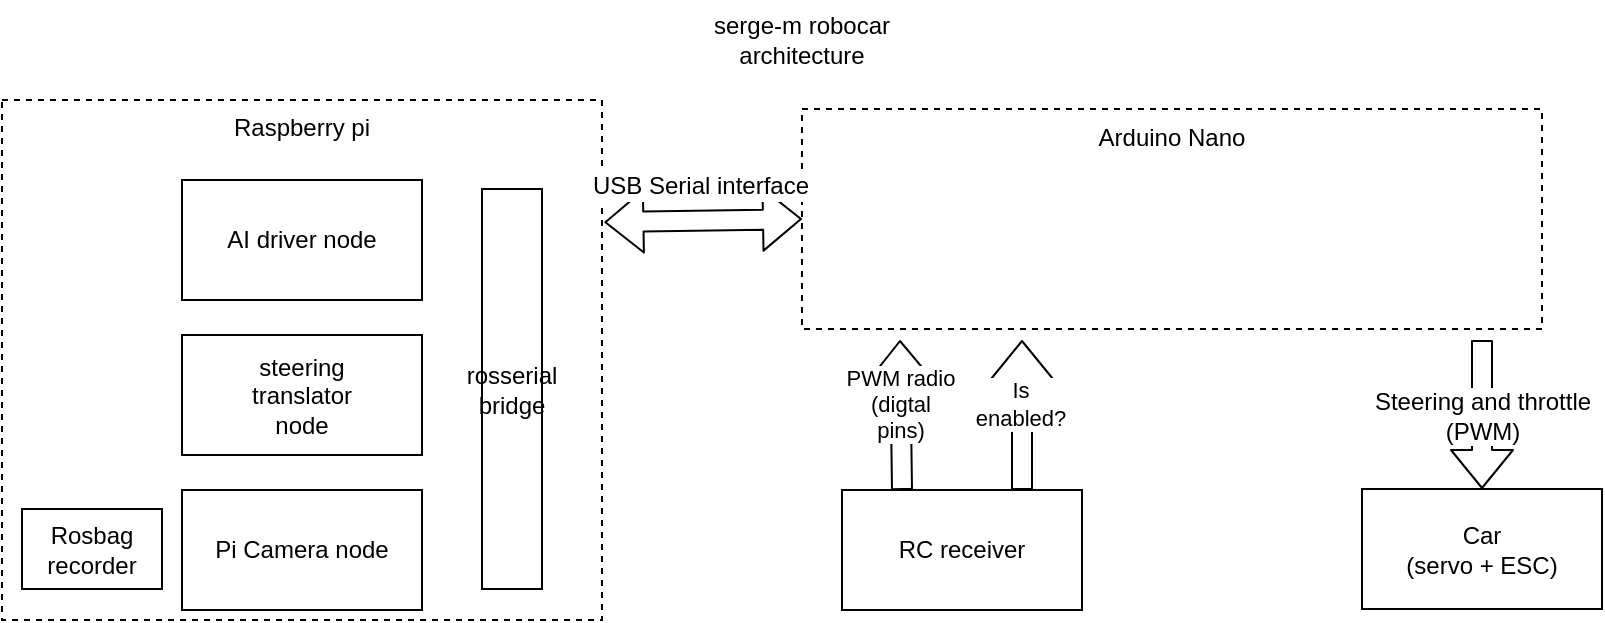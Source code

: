 <mxfile version="13.7.6" type="device"><diagram id="nuaPIvYGMqNlOEjbWNzC" name="Page-1"><mxGraphModel dx="948" dy="452" grid="1" gridSize="10" guides="1" tooltips="1" connect="1" arrows="1" fold="1" page="1" pageScale="1" pageWidth="850" pageHeight="1100" math="0" shadow="0"><root><mxCell id="0"/><mxCell id="1" parent="0"/><mxCell id="Vqx2KJfttRLDubU2YOCI-1" value="Raspberry pi" style="rounded=0;whiteSpace=wrap;html=1;verticalAlign=top;dashed=1;" parent="1" vertex="1"><mxGeometry x="30" y="120" width="300" height="260" as="geometry"/></mxCell><mxCell id="Vqx2KJfttRLDubU2YOCI-2" value="Arduino Nano" style="rounded=0;whiteSpace=wrap;html=1;verticalAlign=top;dashed=1;" parent="1" vertex="1"><mxGeometry x="430" y="124.5" width="370" height="110" as="geometry"/></mxCell><mxCell id="Vqx2KJfttRLDubU2YOCI-4" value="RC receiver" style="rounded=0;whiteSpace=wrap;html=1;" parent="1" vertex="1"><mxGeometry x="450" y="315" width="120" height="60" as="geometry"/></mxCell><mxCell id="Vqx2KJfttRLDubU2YOCI-5" value="AI driver node" style="rounded=0;whiteSpace=wrap;html=1;" parent="1" vertex="1"><mxGeometry x="120" y="160" width="120" height="60" as="geometry"/></mxCell><mxCell id="Vqx2KJfttRLDubU2YOCI-8" value="" style="shape=flexArrow;endArrow=classic;startArrow=classic;html=1;entryX=0;entryY=0.5;entryDx=0;entryDy=0;exitX=1.004;exitY=0.235;exitDx=0;exitDy=0;exitPerimeter=0;" parent="1" source="Vqx2KJfttRLDubU2YOCI-1" target="Vqx2KJfttRLDubU2YOCI-2" edge="1"><mxGeometry width="50" height="50" relative="1" as="geometry"><mxPoint x="30" y="450" as="sourcePoint"/><mxPoint x="80" y="400" as="targetPoint"/></mxGeometry></mxCell><mxCell id="Vqx2KJfttRLDubU2YOCI-11" value="USB Serial interface" style="text;html=1;resizable=0;points=[];align=center;verticalAlign=middle;labelBackgroundColor=#ffffff;" parent="Vqx2KJfttRLDubU2YOCI-8" vertex="1" connectable="0"><mxGeometry x="0.123" y="-2" relative="1" as="geometry"><mxPoint x="-7.5" y="-19.5" as="offset"/></mxGeometry></mxCell><mxCell id="Vqx2KJfttRLDubU2YOCI-12" value="" style="shape=flexArrow;endArrow=classic;startArrow=none;html=1;exitX=0.25;exitY=0;exitDx=0;exitDy=0;startFill=0;" parent="1" source="Vqx2KJfttRLDubU2YOCI-4" edge="1"><mxGeometry width="50" height="50" relative="1" as="geometry"><mxPoint x="400" y="284.5" as="sourcePoint"/><mxPoint x="479" y="240" as="targetPoint"/></mxGeometry></mxCell><mxCell id="Vqx2KJfttRLDubU2YOCI-14" value="&lt;div style=&quot;font-size: 11px&quot;&gt;&lt;font style=&quot;font-size: 11px&quot;&gt;PWM radio&lt;/font&gt;&lt;/div&gt;&lt;div style=&quot;font-size: 11px&quot;&gt;&lt;font style=&quot;font-size: 11px&quot;&gt;(digtal &lt;br&gt;&lt;/font&gt;&lt;/div&gt;&lt;div style=&quot;font-size: 11px&quot;&gt;&lt;font style=&quot;font-size: 11px&quot;&gt;pins)&lt;/font&gt;&lt;br&gt; &lt;/div&gt;" style="text;html=1;resizable=0;points=[];align=center;verticalAlign=middle;labelBackgroundColor=#ffffff;" parent="Vqx2KJfttRLDubU2YOCI-12" vertex="1" connectable="0"><mxGeometry x="0.154" y="1" relative="1" as="geometry"><mxPoint as="offset"/></mxGeometry></mxCell><mxCell id="Vqx2KJfttRLDubU2YOCI-15" value="" style="shape=flexArrow;endArrow=classic;startArrow=none;html=1;exitX=0.75;exitY=0;exitDx=0;exitDy=0;startFill=0;" parent="1" source="Vqx2KJfttRLDubU2YOCI-4" edge="1"><mxGeometry width="50" height="50" relative="1" as="geometry"><mxPoint x="380" y="325.0" as="sourcePoint"/><mxPoint x="540" y="240" as="targetPoint"/></mxGeometry></mxCell><mxCell id="Vqx2KJfttRLDubU2YOCI-16" value="&lt;div style=&quot;font-size: 11px&quot;&gt;&lt;font style=&quot;font-size: 11px&quot;&gt;Is &lt;br&gt;&lt;/font&gt;&lt;/div&gt;&lt;div style=&quot;font-size: 11px&quot;&gt;&lt;font style=&quot;font-size: 11px&quot;&gt;enabled?&lt;/font&gt;&lt;/div&gt;" style="text;html=1;resizable=0;points=[];align=center;verticalAlign=middle;labelBackgroundColor=#ffffff;" parent="Vqx2KJfttRLDubU2YOCI-15" vertex="1" connectable="0"><mxGeometry x="0.154" y="1" relative="1" as="geometry"><mxPoint as="offset"/></mxGeometry></mxCell><mxCell id="Vqx2KJfttRLDubU2YOCI-21" value="&lt;div&gt;Car &lt;br&gt;&lt;/div&gt;&lt;div&gt;(servo + ESC)&lt;br&gt;&lt;/div&gt;" style="rounded=0;whiteSpace=wrap;html=1;" parent="1" vertex="1"><mxGeometry x="710" y="314.5" width="120" height="60" as="geometry"/></mxCell><mxCell id="Vqx2KJfttRLDubU2YOCI-28" value="" style="shape=flexArrow;endArrow=classic;startArrow=none;html=1;entryX=0.5;entryY=0;entryDx=0;entryDy=0;startFill=0;" parent="1" target="Vqx2KJfttRLDubU2YOCI-21" edge="1"><mxGeometry width="50" height="50" relative="1" as="geometry"><mxPoint x="770" y="240" as="sourcePoint"/><mxPoint x="730" y="260" as="targetPoint"/></mxGeometry></mxCell><mxCell id="Vqx2KJfttRLDubU2YOCI-29" value="&lt;div&gt;Steering and throttle&lt;/div&gt;&lt;div&gt;(PWM)&lt;br&gt;&lt;/div&gt;" style="text;html=1;resizable=0;points=[];align=center;verticalAlign=middle;labelBackgroundColor=#ffffff;" parent="Vqx2KJfttRLDubU2YOCI-28" vertex="1" connectable="0"><mxGeometry x="0.154" y="1" relative="1" as="geometry"><mxPoint x="-1" y="-5.5" as="offset"/></mxGeometry></mxCell><mxCell id="Vqx2KJfttRLDubU2YOCI-30" value="&lt;div&gt;&lt;span class=&quot;pl-s&quot;&gt;&lt;span class=&quot;pl-pds&quot;&gt;&lt;/span&gt;steering &lt;br&gt;&lt;/span&gt;&lt;/div&gt;&lt;div&gt;&lt;span class=&quot;pl-s&quot;&gt;translator &lt;br&gt;&lt;/span&gt;&lt;/div&gt;&lt;div&gt;&lt;span class=&quot;pl-s&quot;&gt;node&lt;span class=&quot;pl-pds&quot;&gt;&lt;/span&gt;&lt;/span&gt;&lt;/div&gt;" style="rounded=0;whiteSpace=wrap;html=1;" parent="1" vertex="1"><mxGeometry x="120" y="237.5" width="120" height="60" as="geometry"/></mxCell><mxCell id="Vqx2KJfttRLDubU2YOCI-31" value="rosserial bridge" style="rounded=0;whiteSpace=wrap;html=1;" parent="1" vertex="1"><mxGeometry x="270" y="164.5" width="30" height="200" as="geometry"/></mxCell><mxCell id="Vqx2KJfttRLDubU2YOCI-32" value="Pi Camera node" style="rounded=0;whiteSpace=wrap;html=1;" parent="1" vertex="1"><mxGeometry x="120" y="315" width="120" height="60" as="geometry"/></mxCell><mxCell id="Vqx2KJfttRLDubU2YOCI-33" value="Rosbag recorder" style="rounded=0;whiteSpace=wrap;html=1;" parent="1" vertex="1"><mxGeometry x="40" y="324.5" width="70" height="40" as="geometry"/></mxCell><mxCell id="Vqx2KJfttRLDubU2YOCI-34" value="&lt;div align=&quot;center&quot;&gt;serge-m robocar architecture&lt;br&gt;&lt;/div&gt;" style="text;html=1;strokeColor=none;fillColor=none;align=center;verticalAlign=middle;whiteSpace=wrap;rounded=0;" parent="1" vertex="1"><mxGeometry x="360" y="70" width="140" height="40" as="geometry"/></mxCell></root></mxGraphModel></diagram></mxfile>